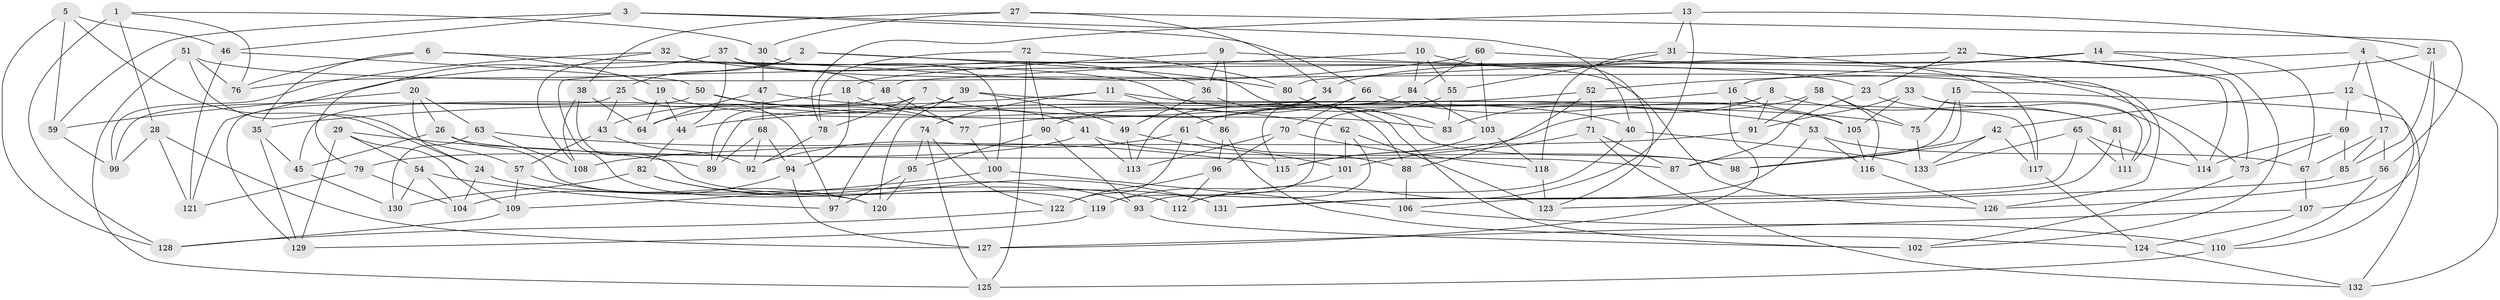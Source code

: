 // Generated by graph-tools (version 1.1) at 2025/38/03/09/25 02:38:17]
// undirected, 133 vertices, 266 edges
graph export_dot {
graph [start="1"]
  node [color=gray90,style=filled];
  1;
  2;
  3;
  4;
  5;
  6;
  7;
  8;
  9;
  10;
  11;
  12;
  13;
  14;
  15;
  16;
  17;
  18;
  19;
  20;
  21;
  22;
  23;
  24;
  25;
  26;
  27;
  28;
  29;
  30;
  31;
  32;
  33;
  34;
  35;
  36;
  37;
  38;
  39;
  40;
  41;
  42;
  43;
  44;
  45;
  46;
  47;
  48;
  49;
  50;
  51;
  52;
  53;
  54;
  55;
  56;
  57;
  58;
  59;
  60;
  61;
  62;
  63;
  64;
  65;
  66;
  67;
  68;
  69;
  70;
  71;
  72;
  73;
  74;
  75;
  76;
  77;
  78;
  79;
  80;
  81;
  82;
  83;
  84;
  85;
  86;
  87;
  88;
  89;
  90;
  91;
  92;
  93;
  94;
  95;
  96;
  97;
  98;
  99;
  100;
  101;
  102;
  103;
  104;
  105;
  106;
  107;
  108;
  109;
  110;
  111;
  112;
  113;
  114;
  115;
  116;
  117;
  118;
  119;
  120;
  121;
  122;
  123;
  124;
  125;
  126;
  127;
  128;
  129;
  130;
  131;
  132;
  133;
  1 -- 28;
  1 -- 30;
  1 -- 128;
  1 -- 76;
  2 -- 76;
  2 -- 98;
  2 -- 25;
  2 -- 73;
  3 -- 59;
  3 -- 46;
  3 -- 66;
  3 -- 40;
  4 -- 132;
  4 -- 12;
  4 -- 119;
  4 -- 17;
  5 -- 128;
  5 -- 46;
  5 -- 24;
  5 -- 59;
  6 -- 19;
  6 -- 88;
  6 -- 35;
  6 -- 76;
  7 -- 83;
  7 -- 45;
  7 -- 78;
  7 -- 97;
  8 -- 119;
  8 -- 81;
  8 -- 91;
  8 -- 115;
  9 -- 23;
  9 -- 36;
  9 -- 86;
  9 -- 18;
  10 -- 84;
  10 -- 55;
  10 -- 48;
  10 -- 123;
  11 -- 86;
  11 -- 35;
  11 -- 117;
  11 -- 74;
  12 -- 69;
  12 -- 110;
  12 -- 42;
  13 -- 21;
  13 -- 31;
  13 -- 112;
  13 -- 78;
  14 -- 34;
  14 -- 67;
  14 -- 16;
  14 -- 102;
  15 -- 98;
  15 -- 132;
  15 -- 87;
  15 -- 75;
  16 -- 127;
  16 -- 105;
  16 -- 44;
  17 -- 85;
  17 -- 56;
  17 -- 67;
  18 -- 41;
  18 -- 43;
  18 -- 94;
  19 -- 44;
  19 -- 40;
  19 -- 64;
  20 -- 24;
  20 -- 63;
  20 -- 26;
  20 -- 59;
  21 -- 85;
  21 -- 52;
  21 -- 107;
  22 -- 80;
  22 -- 73;
  22 -- 114;
  22 -- 23;
  23 -- 87;
  23 -- 81;
  24 -- 112;
  24 -- 104;
  25 -- 43;
  25 -- 97;
  25 -- 129;
  26 -- 87;
  26 -- 45;
  26 -- 120;
  27 -- 38;
  27 -- 34;
  27 -- 30;
  27 -- 56;
  28 -- 127;
  28 -- 121;
  28 -- 99;
  29 -- 89;
  29 -- 109;
  29 -- 54;
  29 -- 129;
  30 -- 47;
  30 -- 100;
  31 -- 118;
  31 -- 117;
  31 -- 55;
  32 -- 126;
  32 -- 108;
  32 -- 99;
  32 -- 36;
  33 -- 114;
  33 -- 91;
  33 -- 111;
  33 -- 105;
  34 -- 115;
  34 -- 77;
  35 -- 45;
  35 -- 129;
  36 -- 102;
  36 -- 49;
  37 -- 48;
  37 -- 44;
  37 -- 79;
  37 -- 80;
  38 -- 108;
  38 -- 131;
  38 -- 64;
  39 -- 49;
  39 -- 64;
  39 -- 75;
  39 -- 120;
  40 -- 133;
  40 -- 112;
  41 -- 79;
  41 -- 113;
  41 -- 98;
  42 -- 98;
  42 -- 117;
  42 -- 133;
  43 -- 57;
  43 -- 92;
  44 -- 82;
  45 -- 130;
  46 -- 50;
  46 -- 121;
  47 -- 62;
  47 -- 64;
  47 -- 68;
  48 -- 77;
  48 -- 89;
  49 -- 101;
  49 -- 113;
  50 -- 53;
  50 -- 77;
  50 -- 99;
  51 -- 125;
  51 -- 76;
  51 -- 57;
  51 -- 111;
  52 -- 88;
  52 -- 71;
  52 -- 89;
  53 -- 67;
  53 -- 131;
  53 -- 116;
  54 -- 97;
  54 -- 104;
  54 -- 130;
  55 -- 61;
  55 -- 83;
  56 -- 110;
  56 -- 126;
  57 -- 109;
  57 -- 120;
  58 -- 91;
  58 -- 75;
  58 -- 83;
  58 -- 116;
  59 -- 99;
  60 -- 84;
  60 -- 126;
  60 -- 121;
  60 -- 103;
  61 -- 122;
  61 -- 92;
  61 -- 88;
  62 -- 101;
  62 -- 93;
  62 -- 123;
  63 -- 115;
  63 -- 130;
  63 -- 108;
  65 -- 131;
  65 -- 111;
  65 -- 133;
  65 -- 114;
  66 -- 105;
  66 -- 90;
  66 -- 70;
  67 -- 107;
  68 -- 89;
  68 -- 94;
  68 -- 92;
  69 -- 114;
  69 -- 73;
  69 -- 85;
  70 -- 113;
  70 -- 118;
  70 -- 96;
  71 -- 87;
  71 -- 101;
  71 -- 132;
  72 -- 78;
  72 -- 90;
  72 -- 125;
  72 -- 80;
  73 -- 102;
  74 -- 122;
  74 -- 125;
  74 -- 95;
  75 -- 133;
  77 -- 100;
  78 -- 92;
  79 -- 104;
  79 -- 121;
  80 -- 83;
  81 -- 111;
  81 -- 106;
  82 -- 131;
  82 -- 130;
  82 -- 93;
  84 -- 103;
  84 -- 113;
  85 -- 123;
  86 -- 124;
  86 -- 96;
  88 -- 106;
  90 -- 95;
  90 -- 93;
  91 -- 108;
  93 -- 102;
  94 -- 104;
  94 -- 127;
  95 -- 97;
  95 -- 120;
  96 -- 122;
  96 -- 112;
  100 -- 106;
  100 -- 109;
  101 -- 119;
  103 -- 115;
  103 -- 118;
  105 -- 116;
  106 -- 110;
  107 -- 127;
  107 -- 124;
  109 -- 128;
  110 -- 125;
  116 -- 126;
  117 -- 124;
  118 -- 123;
  119 -- 129;
  122 -- 128;
  124 -- 132;
}
